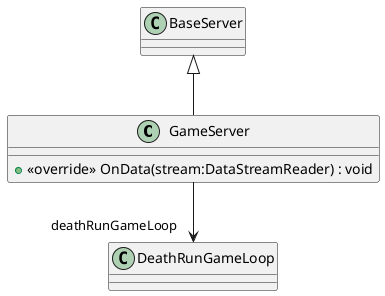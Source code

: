 @startuml
class GameServer {
    + <<override>> OnData(stream:DataStreamReader) : void
}
BaseServer <|-- GameServer
GameServer --> "deathRunGameLoop" DeathRunGameLoop
@enduml
